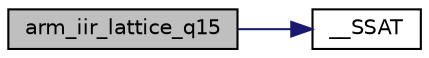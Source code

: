 digraph "arm_iir_lattice_q15"
{
 // LATEX_PDF_SIZE
  edge [fontname="Helvetica",fontsize="10",labelfontname="Helvetica",labelfontsize="10"];
  node [fontname="Helvetica",fontsize="10",shape=record];
  rankdir="LR";
  Node1 [label="arm_iir_lattice_q15",height=0.2,width=0.4,color="black", fillcolor="grey75", style="filled", fontcolor="black",tooltip="Processing function for the Q15 IIR lattice filter."];
  Node1 -> Node2 [color="midnightblue",fontsize="10",style="solid",fontname="Helvetica"];
  Node2 [label="__SSAT",height=0.2,width=0.4,color="black", fillcolor="white", style="filled",URL="$group___c_m_s_i_s___core___instruction_interface.html#ga372c0535573dde3e37f0f08c774a3487",tooltip="Signed Saturate."];
}
